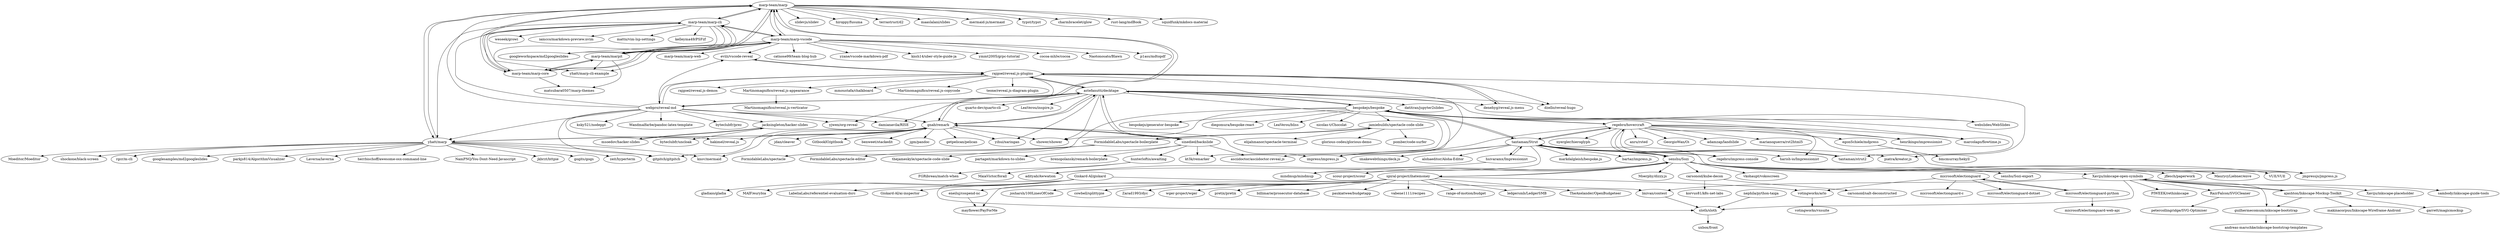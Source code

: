 digraph G {
"marp-team/marp" -> "marp-team/marp-cli"
"marp-team/marp" -> "marp-team/marp-vscode"
"marp-team/marp" -> "yhatt/marp"
"marp-team/marp" -> "marp-team/marpit"
"marp-team/marp" -> "marp-team/marp-core"
"marp-team/marp" -> "gnab/remark"
"marp-team/marp" -> "slidevjs/slidev" ["e"=1]
"marp-team/marp" -> "hiroppy/fusuma" ["e"=1]
"marp-team/marp" -> "terrastruct/d2" ["e"=1]
"marp-team/marp" -> "maaslalani/slides" ["e"=1]
"marp-team/marp" -> "mermaid-js/mermaid" ["e"=1]
"marp-team/marp" -> "typst/typst" ["e"=1]
"marp-team/marp" -> "charmbracelet/glow" ["e"=1]
"marp-team/marp" -> "rust-lang/mdBook" ["e"=1]
"marp-team/marp" -> "squidfunk/mkdocs-material" ["e"=1]
"evilz/vscode-reveal" -> "rajgoel/reveal.js-plugins"
"regebro/hovercraft" -> "tantaman/Strut"
"regebro/hovercraft" -> "regebro/impress-console"
"regebro/hovercraft" -> "adamzap/landslide" ["e"=1]
"regebro/hovercraft" -> "senshu/Sozi"
"regebro/hovercraft" -> "impress/impress.js" ["e"=1]
"regebro/hovercraft" -> "bespokejs/bespoke"
"regebro/hovercraft" -> "marianoguerra/rst2html5"
"regebro/hovercraft" -> "nyergler/hieroglyph"
"regebro/hovercraft" -> "harish-io/Impressionist" ["e"=1]
"regebro/hovercraft" -> "henrikingo/impressionist"
"regebro/hovercraft" -> "egonSchiele/mdpress"
"regebro/hovercraft" -> "jmpressjs/jmpress.js" ["e"=1]
"regebro/hovercraft" -> "anru/rsted" ["e"=1]
"regebro/hovercraft" -> "GeorgioWan/Oi"
"regebro/hovercraft" -> "marcolago/flowtime.js" ["e"=1]
"senshu/Sozi" -> "tantaman/Strut"
"senshu/Sozi" -> "regebro/hovercraft"
"senshu/Sozi" -> "adityab/Awwation"
"senshu/Sozi" -> "senshu/Sozi-export"
"senshu/Sozi" -> "Xaviju/inkscape-open-symbols"
"senshu/Sozi" -> "jmpressjs/jmpress.js" ["e"=1]
"senshu/Sozi" -> "jflesch/paperwork" ["e"=1]
"senshu/Sozi" -> "MaurycyLiebner/enve" ["e"=1]
"senshu/Sozi" -> "VUE/VUE" ["e"=1]
"senshu/Sozi" -> "scour-project/scour" ["e"=1]
"senshu/Sozi" -> "spiral-project/ihatemoney"
"senshu/Sozi" -> "Moerphy/dizzy.js"
"senshu/Sozi" -> "carsonoid/kube-decon"
"senshu/Sozi" -> "mindmup/mindmup" ["e"=1]
"senshu/Sozi" -> "vkohaupt/vokoscreen" ["e"=1]
"marp-team/marp-vscode" -> "marp-team/marpit"
"marp-team/marp-vscode" -> "marp-team/marp"
"marp-team/marp-vscode" -> "marp-team/marp-cli"
"marp-team/marp-vscode" -> "marp-team/marp-core"
"marp-team/marp-vscode" -> "googleworkspace/md2googleslides" ["e"=1]
"marp-team/marp-vscode" -> "yhatt/marp-cli-example"
"marp-team/marp-vscode" -> "catnose99/team-blog-hub" ["e"=1]
"marp-team/marp-vscode" -> "yzane/vscode-markdown-pdf" ["e"=1]
"marp-team/marp-vscode" -> "knsh14/uber-style-guide-ja" ["e"=1]
"marp-team/marp-vscode" -> "ymmt2005/grpc-tutorial" ["e"=1]
"marp-team/marp-vscode" -> "cocoa-mhlw/cocoa" ["e"=1]
"marp-team/marp-vscode" -> "evilz/vscode-reveal"
"marp-team/marp-vscode" -> "Naotonosato/Blawn" ["e"=1]
"marp-team/marp-vscode" -> "p1ass/mdtopdf"
"marp-team/marp-vscode" -> "marp-team/marp-web"
"gnab/remark" -> "hakimel/reveal.js" ["e"=1]
"gnab/remark" -> "yhatt/marp"
"gnab/remark" -> "astefanutti/decktape"
"gnab/remark" -> "knsv/mermaid" ["e"=1]
"gnab/remark" -> "jdan/cleaver" ["e"=1]
"gnab/remark" -> "impress/impress.js" ["e"=1]
"gnab/remark" -> "marp-team/marp"
"gnab/remark" -> "GitbookIO/gitbook" ["e"=1]
"gnab/remark" -> "benweet/stackedit" ["e"=1]
"gnab/remark" -> "gitpitch/gitpitch" ["e"=1]
"gnab/remark" -> "yihui/xaringan" ["e"=1]
"gnab/remark" -> "jgm/pandoc" ["e"=1]
"gnab/remark" -> "getpelican/pelican" ["e"=1]
"gnab/remark" -> "sinedied/backslide"
"gnab/remark" -> "shower/shower" ["e"=1]
"nephila/python-taiga" -> "sloth/sloth"
"webpro/reveal-md" -> "astefanutti/decktape"
"webpro/reveal-md" -> "rajgoel/reveal.js-plugins"
"webpro/reveal-md" -> "gnab/remark"
"webpro/reveal-md" -> "hakimel/reveal.js" ["e"=1]
"webpro/reveal-md" -> "evilz/vscode-reveal"
"webpro/reveal-md" -> "marp-team/marp"
"webpro/reveal-md" -> "gitpitch/gitpitch" ["e"=1]
"webpro/reveal-md" -> "damianavila/RISE" ["e"=1]
"webpro/reveal-md" -> "yhatt/marp"
"webpro/reveal-md" -> "ksky521/nodeppt" ["e"=1]
"webpro/reveal-md" -> "Wandmalfarbe/pandoc-latex-template" ["e"=1]
"webpro/reveal-md" -> "jacksingleton/hacker-slides"
"webpro/reveal-md" -> "byteclubfr/prez"
"webpro/reveal-md" -> "yjwen/org-reveal" ["e"=1]
"webpro/reveal-md" -> "marp-team/marp-cli"
"tantaman/Strut" -> "tantaman/strut2"
"tantaman/Strut" -> "harish-io/Impressionist" ["e"=1]
"tantaman/Strut" -> "hsivaramx/Impressionist"
"tantaman/Strut" -> "regebro/hovercraft"
"tantaman/Strut" -> "markdalgleish/bespoke.js" ["e"=1]
"tantaman/Strut" -> "jmpressjs/jmpress.js" ["e"=1]
"tantaman/Strut" -> "bespokejs/bespoke"
"tantaman/Strut" -> "bartaz/impress.js" ["e"=1]
"tantaman/Strut" -> "senshu/Sozi"
"tantaman/Strut" -> "piatra/kreator.js"
"tantaman/Strut" -> "impress/impress.js" ["e"=1]
"tantaman/Strut" -> "imakewebthings/deck.js" ["e"=1]
"tantaman/Strut" -> "mindmup/mindmup" ["e"=1]
"tantaman/Strut" -> "regebro/impress-console"
"tantaman/Strut" -> "alohaeditor/Aloha-Editor" ["e"=1]
"bespokejs/bespoke" -> "bespokejs/generator-bespoke"
"bespokejs/bespoke" -> "tantaman/Strut"
"bespokejs/bespoke" -> "astefanutti/decktape"
"bespokejs/bespoke" -> "regebro/hovercraft"
"bespokejs/bespoke" -> "impress/impress.js" ["e"=1]
"bespokejs/bespoke" -> "shower/shower" ["e"=1]
"bespokejs/bespoke" -> "webslides/WebSlides" ["e"=1]
"bespokejs/bespoke" -> "marcolago/flowtime.js" ["e"=1]
"bespokejs/bespoke" -> "henrikingo/impressionist"
"bespokejs/bespoke" -> "FormidableLabs/spectacle" ["e"=1]
"bespokejs/bespoke" -> "diegomura/bespoke-react"
"bespokejs/bespoke" -> "jamiebuilds/spectacle-code-slide"
"bespokejs/bespoke" -> "LeaVerou/bliss" ["e"=1]
"bespokejs/bespoke" -> "nicolas-t/Chocolat" ["e"=1]
"bespokejs/bespoke" -> "tantaman/strut2"
"yhatt/marp" -> "marp-team/marp"
"yhatt/marp" -> "gnab/remark"
"yhatt/marp" -> "zeit/hyperterm" ["e"=1]
"yhatt/marp" -> "gitpitch/gitpitch" ["e"=1]
"yhatt/marp" -> "Moeditor/Moeditor" ["e"=1]
"yhatt/marp" -> "knsv/mermaid" ["e"=1]
"yhatt/marp" -> "shockone/black-screen" ["e"=1]
"yhatt/marp" -> "rgcr/m-cli" ["e"=1]
"yhatt/marp" -> "googlesamples/md2googleslides" ["e"=1]
"yhatt/marp" -> "parkjs814/AlgorithmVisualizer" ["e"=1]
"yhatt/marp" -> "Laverna/laverna" ["e"=1]
"yhatt/marp" -> "herrbischoff/awesome-osx-command-line" ["e"=1]
"yhatt/marp" -> "NamPNQ/You-Dont-Need-Javascript" ["e"=1]
"yhatt/marp" -> "jkbrzt/httpie" ["e"=1]
"yhatt/marp" -> "gogits/gogs" ["e"=1]
"spiral-project/ihatemoney" -> "cowbell/splittypie"
"spiral-project/ihatemoney" -> "eneiluj/cospend-nc"
"spiral-project/ihatemoney" -> "Zarad1993/dyc"
"spiral-project/ihatemoney" -> "mayflower/PayForMe"
"spiral-project/ihatemoney" -> "wger-project/wger" ["e"=1]
"spiral-project/ihatemoney" -> "pretix/pretix" ["e"=1]
"spiral-project/ihatemoney" -> "billimarie/prosecutor-database" ["e"=1]
"spiral-project/ihatemoney" -> "paukiatwee/budgetapp" ["e"=1]
"spiral-project/ihatemoney" -> "vabene1111/recipes" ["e"=1]
"spiral-project/ihatemoney" -> "range-of-motion/budget" ["e"=1]
"spiral-project/ihatemoney" -> "ledgersmb/LedgerSMB" ["e"=1]
"spiral-project/ihatemoney" -> "TheAxelander/OpenBudgeteer" ["e"=1]
"spiral-project/ihatemoney" -> "senshu/Sozi"
"spiral-project/ihatemoney" -> "votingworks/arlo"
"spiral-project/ihatemoney" -> "josharsh/100LinesOfCode" ["e"=1]
"votingworks/arlo" -> "votingworks/vxsuite"
"denehyg/reveal.js-menu" -> "rajgoel/reveal.js-plugins"
"marp-team/marp-cli" -> "marp-team/marp"
"marp-team/marp-cli" -> "marp-team/marp-vscode"
"marp-team/marp-cli" -> "marp-team/marp-core"
"marp-team/marp-cli" -> "marp-team/marpit"
"marp-team/marp-cli" -> "yhatt/marp-cli-example"
"marp-team/marp-cli" -> "yhatt/marp"
"marp-team/marp-cli" -> "googleworkspace/md2googleslides" ["e"=1]
"marp-team/marp-cli" -> "weseek/growi" ["e"=1]
"marp-team/marp-cli" -> "iamcco/markdown-preview.nvim" ["e"=1]
"marp-team/marp-cli" -> "mattn/vim-lsp-settings" ["e"=1]
"marp-team/marp-cli" -> "kelleyma49/PSFzf" ["e"=1]
"marp-team/marp-core" -> "marp-team/marpit"
"marp-team/marp-core" -> "marp-team/marp-cli"
"marp-team/marp-core" -> "marp-team/marp-vscode"
"marp-team/marp-core" -> "marp-team/marp"
"marp-team/marp-core" -> "matsubara0507/marp-themes"
"marp-team/marpit" -> "marp-team/marp-core"
"marp-team/marpit" -> "marp-team/marp-vscode"
"marp-team/marpit" -> "marp-team/marp-cli"
"marp-team/marpit" -> "marp-team/marp"
"marp-team/marpit" -> "yhatt/marp-cli-example"
"marp-team/marpit" -> "matsubara0507/marp-themes"
"msoedov/hacker-slides" -> "jacksingleton/hacker-slides"
"microsoft/electionguard" -> "microsoft/electionguard-python"
"microsoft/electionguard" -> "microsoft/electionguard-dotnet"
"microsoft/electionguard" -> "microsoft/electionguard-c"
"microsoft/electionguard" -> "votingworks/arlo"
"astefanutti/decktape" -> "sinedied/backslide"
"astefanutti/decktape" -> "gnab/remark"
"astefanutti/decktape" -> "webpro/reveal-md"
"astefanutti/decktape" -> "rajgoel/reveal.js-plugins"
"astefanutti/decktape" -> "yihui/xaringan" ["e"=1]
"astefanutti/decktape" -> "damianavila/RISE" ["e"=1]
"astefanutti/decktape" -> "datitran/jupyter2slides" ["e"=1]
"astefanutti/decktape" -> "webslides/WebSlides" ["e"=1]
"astefanutti/decktape" -> "bespokejs/bespoke"
"astefanutti/decktape" -> "denehyg/reveal.js-menu"
"astefanutti/decktape" -> "kt3k/remarker"
"astefanutti/decktape" -> "dzello/reveal-hugo" ["e"=1]
"astefanutti/decktape" -> "quarto-dev/quarto-cli" ["e"=1]
"astefanutti/decktape" -> "shower/shower" ["e"=1]
"astefanutti/decktape" -> "LeaVerou/inspire.js"
"rajgoel/reveal.js-plugins" -> "denehyg/reveal.js-menu"
"rajgoel/reveal.js-plugins" -> "rajgoel/reveal.js-demos"
"rajgoel/reveal.js-plugins" -> "evilz/vscode-reveal"
"rajgoel/reveal.js-plugins" -> "Martinomagnifico/reveal.js-appearance"
"rajgoel/reveal.js-plugins" -> "mmoustafa/chalkboard"
"rajgoel/reveal.js-plugins" -> "astefanutti/decktape"
"rajgoel/reveal.js-plugins" -> "piatra/kreator.js"
"rajgoel/reveal.js-plugins" -> "Martinomagnifico/reveal.js-copycode"
"rajgoel/reveal.js-plugins" -> "dzello/reveal-hugo" ["e"=1]
"rajgoel/reveal.js-plugins" -> "webpro/reveal-md"
"rajgoel/reveal.js-plugins" -> "asciidoctor/asciidoctor-reveal.js" ["e"=1]
"rajgoel/reveal.js-plugins" -> "teone/reveal.js-diagram-plugin"
"rajgoel/reveal.js-plugins" -> "yjwen/org-reveal" ["e"=1]
"Giskard-AI/giskard" -> "lmivan/contest"
"Giskard-AI/giskard" -> "Giskard-AI/ai-inspector"
"Giskard-AI/giskard" -> "sloth/sloth"
"Giskard-AI/giskard" -> "gladiaio/gladia"
"Giskard-AI/giskard" -> "MAIF/eurybia" ["e"=1]
"Giskard-AI/giskard" -> "LabeliaLabs/referentiel-evaluation-dsrc"
"sinedied/backslide" -> "kt3k/remarker"
"sinedied/backslide" -> "astefanutti/decktape"
"sinedied/backslide" -> "gnab/remark"
"sinedied/backslide" -> "partageit/markdown-to-slides"
"sinedied/backslide" -> "brenopolanski/remark-boilerplate"
"sinedied/backslide" -> "hunterloftis/awaiting"
"sinedied/backslide" -> "asciidoctor/asciidoctor-reveal.js" ["e"=1]
"egonSchiele/mdpress" -> "bmcmurray/hekyll"
"eneiluj/cospend-nc" -> "mayflower/PayForMe"
"jamiebuilds/spectacle-code-slide" -> "elijahmanor/spectacle-terminal"
"jamiebuilds/spectacle-code-slide" -> "FormidableLabs/spectacle-boilerplate"
"jamiebuilds/spectacle-code-slide" -> "glorious-codes/glorious-demo" ["e"=1]
"jamiebuilds/spectacle-code-slide" -> "pomber/code-surfer" ["e"=1]
"jacksingleton/hacker-slides" -> "msoedov/hacker-slides"
"jacksingleton/hacker-slides" -> "byteclubfr/uncloak"
"carsonoid/kube-decon" -> "carsonoid/salt-deconstructed"
"carsonoid/kube-decon" -> "korvus81/k8s-net-labs" ["e"=1]
"hsivaramx/Impressionist" -> "tantaman/Strut"
"hsivaramx/Impressionist" -> "adityab/Awwation"
"Xaviju/inkscape-open-symbols" -> "ajashton/Inkscape-Mockup-Toolkit"
"Xaviju/inkscape-open-symbols" -> "Xaviju/inkscape-placeholder"
"Xaviju/inkscape-open-symbols" -> "sambody/inkscape-guide-tools"
"Xaviju/inkscape-open-symbols" -> "PIWEEK/rethinkscape"
"Xaviju/inkscape-open-symbols" -> "sloth/sloth"
"Xaviju/inkscape-open-symbols" -> "guilhermecomum/inkscape-bootstrap"
"Xaviju/inkscape-open-symbols" -> "lmivan/contest"
"Xaviju/inkscape-open-symbols" -> "RazrFalcon/SVGCleaner"
"hunterloftis/awaiting" -> "FGRibreau/match-when"
"hunterloftis/awaiting" -> "MaiaVictor/forall"
"RazrFalcon/SVGCleaner" -> "petercollingridge/SVG-Optimiser"
"ajashton/Inkscape-Mockup-Toolkit" -> "Xaviju/inkscape-open-symbols"
"ajashton/Inkscape-Mockup-Toolkit" -> "makinacorpus/Inkscape-Wireframe-Android"
"ajashton/Inkscape-Mockup-Toolkit" -> "guilhermecomum/inkscape-bootstrap"
"ajashton/Inkscape-Mockup-Toolkit" -> "garrett/magicmockup"
"tantaman/strut2" -> "tantaman/Strut"
"lmivan/contest" -> "sloth/sloth"
"sloth/sloth" -> "uxbox/front"
"FormidableLabs/spectacle-boilerplate" -> "thejameskyle/spectacle-code-slide" ["e"=1]
"FormidableLabs/spectacle-boilerplate" -> "FormidableLabs/spectacle-editor"
"FormidableLabs/spectacle-boilerplate" -> "FormidableLabs/spectacle" ["e"=1]
"FormidableLabs/spectacle-boilerplate" -> "jamiebuilds/spectacle-code-slide"
"microsoft/electionguard-python" -> "microsoft/electionguard"
"microsoft/electionguard-python" -> "microsoft/electionguard-web-api"
"Martinomagnifico/reveal.js-appearance" -> "Martinomagnifico/reveal.js-verticator"
"guilhermecomum/inkscape-bootstrap" -> "andreas-marschke/inkscape-bootstrap-templates"
"marp-team/marp" ["l"="22.26,-30.175"]
"marp-team/marp-cli" ["l"="22.287,-30.155"]
"marp-team/marp-vscode" ["l"="22.308,-30.136"]
"yhatt/marp" ["l"="22.228,-30.218"]
"marp-team/marpit" ["l"="22.322,-30.163"]
"marp-team/marp-core" ["l"="22.308,-30.179"]
"gnab/remark" ["l"="22.169,-30.181"]
"slidevjs/slidev" ["l"="26.811,-25.989"]
"hiroppy/fusuma" ["l"="22.475,-26.751"]
"terrastruct/d2" ["l"="32.416,-26.691"]
"maaslalani/slides" ["l"="-12.085,-18.025"]
"mermaid-js/mermaid" ["l"="27.009,-26.005"]
"typst/typst" ["l"="-8.889,4.438"]
"charmbracelet/glow" ["l"="-11.986,-18.034"]
"rust-lang/mdBook" ["l"="-9.005,4.623"]
"squidfunk/mkdocs-material" ["l"="23.265,3.945"]
"evilz/vscode-reveal" ["l"="22.228,-30.089"]
"rajgoel/reveal.js-plugins" ["l"="22.179,-30.073"]
"regebro/hovercraft" ["l"="22.076,-29.92"]
"tantaman/Strut" ["l"="22.041,-29.942"]
"regebro/impress-console" ["l"="22.044,-29.911"]
"adamzap/landslide" ["l"="22.306,4.144"]
"senshu/Sozi" ["l"="22.017,-29.868"]
"impress/impress.js" ["l"="26.803,-27.04"]
"bespokejs/bespoke" ["l"="22.062,-29.998"]
"marianoguerra/rst2html5" ["l"="22.121,-29.92"]
"nyergler/hieroglyph" ["l"="22.106,-29.884"]
"harish-io/Impressionist" ["l"="-24.828,23.077"]
"henrikingo/impressionist" ["l"="22.086,-29.962"]
"egonSchiele/mdpress" ["l"="22.147,-29.886"]
"jmpressjs/jmpress.js" ["l"="11.341,-33.919"]
"anru/rsted" ["l"="21.748,5.526"]
"GeorgioWan/Oi" ["l"="22.076,-29.885"]
"marcolago/flowtime.js" ["l"="11.183,-33.898"]
"adityab/Awwation" ["l"="21.985,-29.897"]
"senshu/Sozi-export" ["l"="21.997,-29.853"]
"Xaviju/inkscape-open-symbols" ["l"="21.896,-29.79"]
"jflesch/paperwork" ["l"="28.305,-18.868"]
"MaurycyLiebner/enve" ["l"="-13.418,27.395"]
"VUE/VUE" ["l"="9.973,-13.756"]
"scour-project/scour" ["l"="-9.816,4.85"]
"spiral-project/ihatemoney" ["l"="22.045,-29.801"]
"Moerphy/dizzy.js" ["l"="22.013,-29.835"]
"carsonoid/kube-decon" ["l"="21.967,-29.857"]
"mindmup/mindmup" ["l"="9.915,-13.6"]
"vkohaupt/vokoscreen" ["l"="-8.824,-19.796"]
"googleworkspace/md2googleslides" ["l"="-10.746,-23.734"]
"yhatt/marp-cli-example" ["l"="22.341,-30.145"]
"catnose99/team-blog-hub" ["l"="-10.72,-23.777"]
"yzane/vscode-markdown-pdf" ["l"="21.161,-33.755"]
"knsh14/uber-style-guide-ja" ["l"="-10.758,-23.628"]
"ymmt2005/grpc-tutorial" ["l"="-10.799,-23.688"]
"cocoa-mhlw/cocoa" ["l"="-10.835,-23.854"]
"Naotonosato/Blawn" ["l"="-10.834,-23.816"]
"p1ass/mdtopdf" ["l"="22.345,-30.101"]
"marp-team/marp-web" ["l"="22.349,-30.122"]
"hakimel/reveal.js" ["l"="26.949,-27.265"]
"astefanutti/decktape" ["l"="22.131,-30.105"]
"knsv/mermaid" ["l"="13.69,-7.751"]
"jdan/cleaver" ["l"="10.684,-34.021"]
"GitbookIO/gitbook" ["l"="27.042,-27.468"]
"benweet/stackedit" ["l"="21.315,-33.499"]
"gitpitch/gitpitch" ["l"="28.468,-19.226"]
"yihui/xaringan" ["l"="20.225,43.492"]
"jgm/pandoc" ["l"="-11.272,-18.038"]
"getpelican/pelican" ["l"="22.702,4.281"]
"sinedied/backslide" ["l"="22.108,-30.174"]
"shower/shower" ["l"="6.874,-23.932"]
"nephila/python-taiga" ["l"="21.82,-29.824"]
"sloth/sloth" ["l"="21.839,-29.802"]
"webpro/reveal-md" ["l"="22.192,-30.126"]
"damianavila/RISE" ["l"="21.353,28.841"]
"ksky521/nodeppt" ["l"="11.454,-6.593"]
"Wandmalfarbe/pandoc-latex-template" ["l"="7.441,8.016"]
"jacksingleton/hacker-slides" ["l"="22.068,-30.136"]
"byteclubfr/prez" ["l"="22.235,-30.115"]
"yjwen/org-reveal" ["l"="-8.441,-21.99"]
"tantaman/strut2" ["l"="22.034,-29.971"]
"hsivaramx/Impressionist" ["l"="21.998,-29.929"]
"markdalgleish/bespoke.js" ["l"="10.969,-33.869"]
"bartaz/impress.js" ["l"="26.89,-27.489"]
"piatra/kreator.js" ["l"="22.117,-30.006"]
"imakewebthings/deck.js" ["l"="11.38,-33.848"]
"alohaeditor/Aloha-Editor" ["l"="11.338,-33.728"]
"bespokejs/generator-bespoke" ["l"="22.052,-30.027"]
"webslides/WebSlides" ["l"="12.998,-34.338"]
"FormidableLabs/spectacle" ["l"="25.686,-26.634"]
"diegomura/bespoke-react" ["l"="22.029,-30.009"]
"jamiebuilds/spectacle-code-slide" ["l"="21.962,-30.022"]
"LeaVerou/bliss" ["l"="13.751,-34.137"]
"nicolas-t/Chocolat" ["l"="13.571,-34.038"]
"zeit/hyperterm" ["l"="25.784,-26.879"]
"Moeditor/Moeditor" ["l"="28.08,-19.002"]
"shockone/black-screen" ["l"="28.249,-19.064"]
"rgcr/m-cli" ["l"="-47.267,-0.944"]
"googlesamples/md2googleslides" ["l"="13.658,-34.417"]
"parkjs814/AlgorithmVisualizer" ["l"="28.209,-19.241"]
"Laverna/laverna" ["l"="-12.511,-20.697"]
"herrbischoff/awesome-osx-command-line" ["l"="-47.269,-0.873"]
"NamPNQ/You-Dont-Need-Javascript" ["l"="28.118,-19.196"]
"jkbrzt/httpie" ["l"="28.516,-19.016"]
"gogits/gogs" ["l"="-12.811,1.327"]
"cowbell/splittypie" ["l"="22.019,-29.776"]
"eneiluj/cospend-nc" ["l"="22.082,-29.794"]
"Zarad1993/dyc" ["l"="22.048,-29.767"]
"mayflower/PayForMe" ["l"="22.069,-29.781"]
"wger-project/wger" ["l"="-32.782,-22.773"]
"pretix/pretix" ["l"="46.643,-3.848"]
"billimarie/prosecutor-database" ["l"="26.9,-25.037"]
"paukiatwee/budgetapp" ["l"="-32.951,-22.563"]
"vabene1111/recipes" ["l"="-32.846,-22.722"]
"range-of-motion/budget" ["l"="-32.975,-22.558"]
"ledgersmb/LedgerSMB" ["l"="-25.915,-38.454"]
"TheAxelander/OpenBudgeteer" ["l"="-32.798,-22.664"]
"votingworks/arlo" ["l"="22.074,-29.736"]
"josharsh/100LinesOfCode" ["l"="27.125,-25.012"]
"votingworks/vxsuite" ["l"="22.072,-29.716"]
"denehyg/reveal.js-menu" ["l"="22.147,-30.068"]
"weseek/growi" ["l"="-10.945,-23.842"]
"iamcco/markdown-preview.nvim" ["l"="-11.118,-20.704"]
"mattn/vim-lsp-settings" ["l"="-10.673,-22.016"]
"kelleyma49/PSFzf" ["l"="-19.031,-22.756"]
"matsubara0507/marp-themes" ["l"="22.346,-30.186"]
"msoedov/hacker-slides" ["l"="22.029,-30.132"]
"microsoft/electionguard" ["l"="22.1,-29.684"]
"microsoft/electionguard-python" ["l"="22.122,-29.667"]
"microsoft/electionguard-dotnet" ["l"="22.077,-29.669"]
"microsoft/electionguard-c" ["l"="22.096,-29.659"]
"datitran/jupyter2slides" ["l"="21.397,28.865"]
"kt3k/remarker" ["l"="22.108,-30.139"]
"dzello/reveal-hugo" ["l"="-37.718,-14.876"]
"quarto-dev/quarto-cli" ["l"="20.279,43.422"]
"LeaVerou/inspire.js" ["l"="22.089,-30.085"]
"rajgoel/reveal.js-demos" ["l"="22.187,-30.039"]
"Martinomagnifico/reveal.js-appearance" ["l"="22.212,-30.038"]
"mmoustafa/chalkboard" ["l"="22.207,-30.061"]
"Martinomagnifico/reveal.js-copycode" ["l"="22.193,-30.053"]
"asciidoctor/asciidoctor-reveal.js" ["l"="6.388,20.474"]
"teone/reveal.js-diagram-plugin" ["l"="22.168,-30.046"]
"Giskard-AI/giskard" ["l"="21.8,-29.785"]
"lmivan/contest" ["l"="21.844,-29.788"]
"Giskard-AI/ai-inspector" ["l"="21.791,-29.766"]
"gladiaio/gladia" ["l"="21.768,-29.794"]
"MAIF/eurybia" ["l"="25.685,34.169"]
"LabeliaLabs/referentiel-evaluation-dsrc" ["l"="21.775,-29.774"]
"partageit/markdown-to-slides" ["l"="22.066,-30.199"]
"brenopolanski/remark-boilerplate" ["l"="22.097,-30.201"]
"hunterloftis/awaiting" ["l"="22.052,-30.25"]
"bmcmurray/hekyll" ["l"="22.184,-29.866"]
"elijahmanor/spectacle-terminal" ["l"="21.946,-30.052"]
"FormidableLabs/spectacle-boilerplate" ["l"="21.915,-30.024"]
"glorious-codes/glorious-demo" ["l"="25.818,-25.956"]
"pomber/code-surfer" ["l"="25.897,-26.112"]
"byteclubfr/uncloak" ["l"="22.038,-30.157"]
"carsonoid/salt-deconstructed" ["l"="21.943,-29.855"]
"korvus81/k8s-net-labs" ["l"="-11.055,0.644"]
"ajashton/Inkscape-Mockup-Toolkit" ["l"="21.876,-29.756"]
"Xaviju/inkscape-placeholder" ["l"="21.911,-29.81"]
"sambody/inkscape-guide-tools" ["l"="21.878,-29.817"]
"PIWEEK/rethinkscape" ["l"="21.924,-29.777"]
"guilhermecomum/inkscape-bootstrap" ["l"="21.866,-29.776"]
"RazrFalcon/SVGCleaner" ["l"="21.912,-29.74"]
"FGRibreau/match-when" ["l"="22.041,-30.297"]
"MaiaVictor/forall" ["l"="22.01,-30.264"]
"petercollingridge/SVG-Optimiser" ["l"="21.915,-29.706"]
"makinacorpus/Inkscape-Wireframe-Android" ["l"="21.85,-29.738"]
"garrett/magicmockup" ["l"="21.871,-29.729"]
"uxbox/front" ["l"="21.821,-29.806"]
"thejameskyle/spectacle-code-slide" ["l"="25.548,-26.843"]
"FormidableLabs/spectacle-editor" ["l"="21.867,-30.029"]
"microsoft/electionguard-web-api" ["l"="22.139,-29.651"]
"Martinomagnifico/reveal.js-verticator" ["l"="22.231,-30.021"]
"andreas-marschke/inkscape-bootstrap-templates" ["l"="21.843,-29.765"]
}